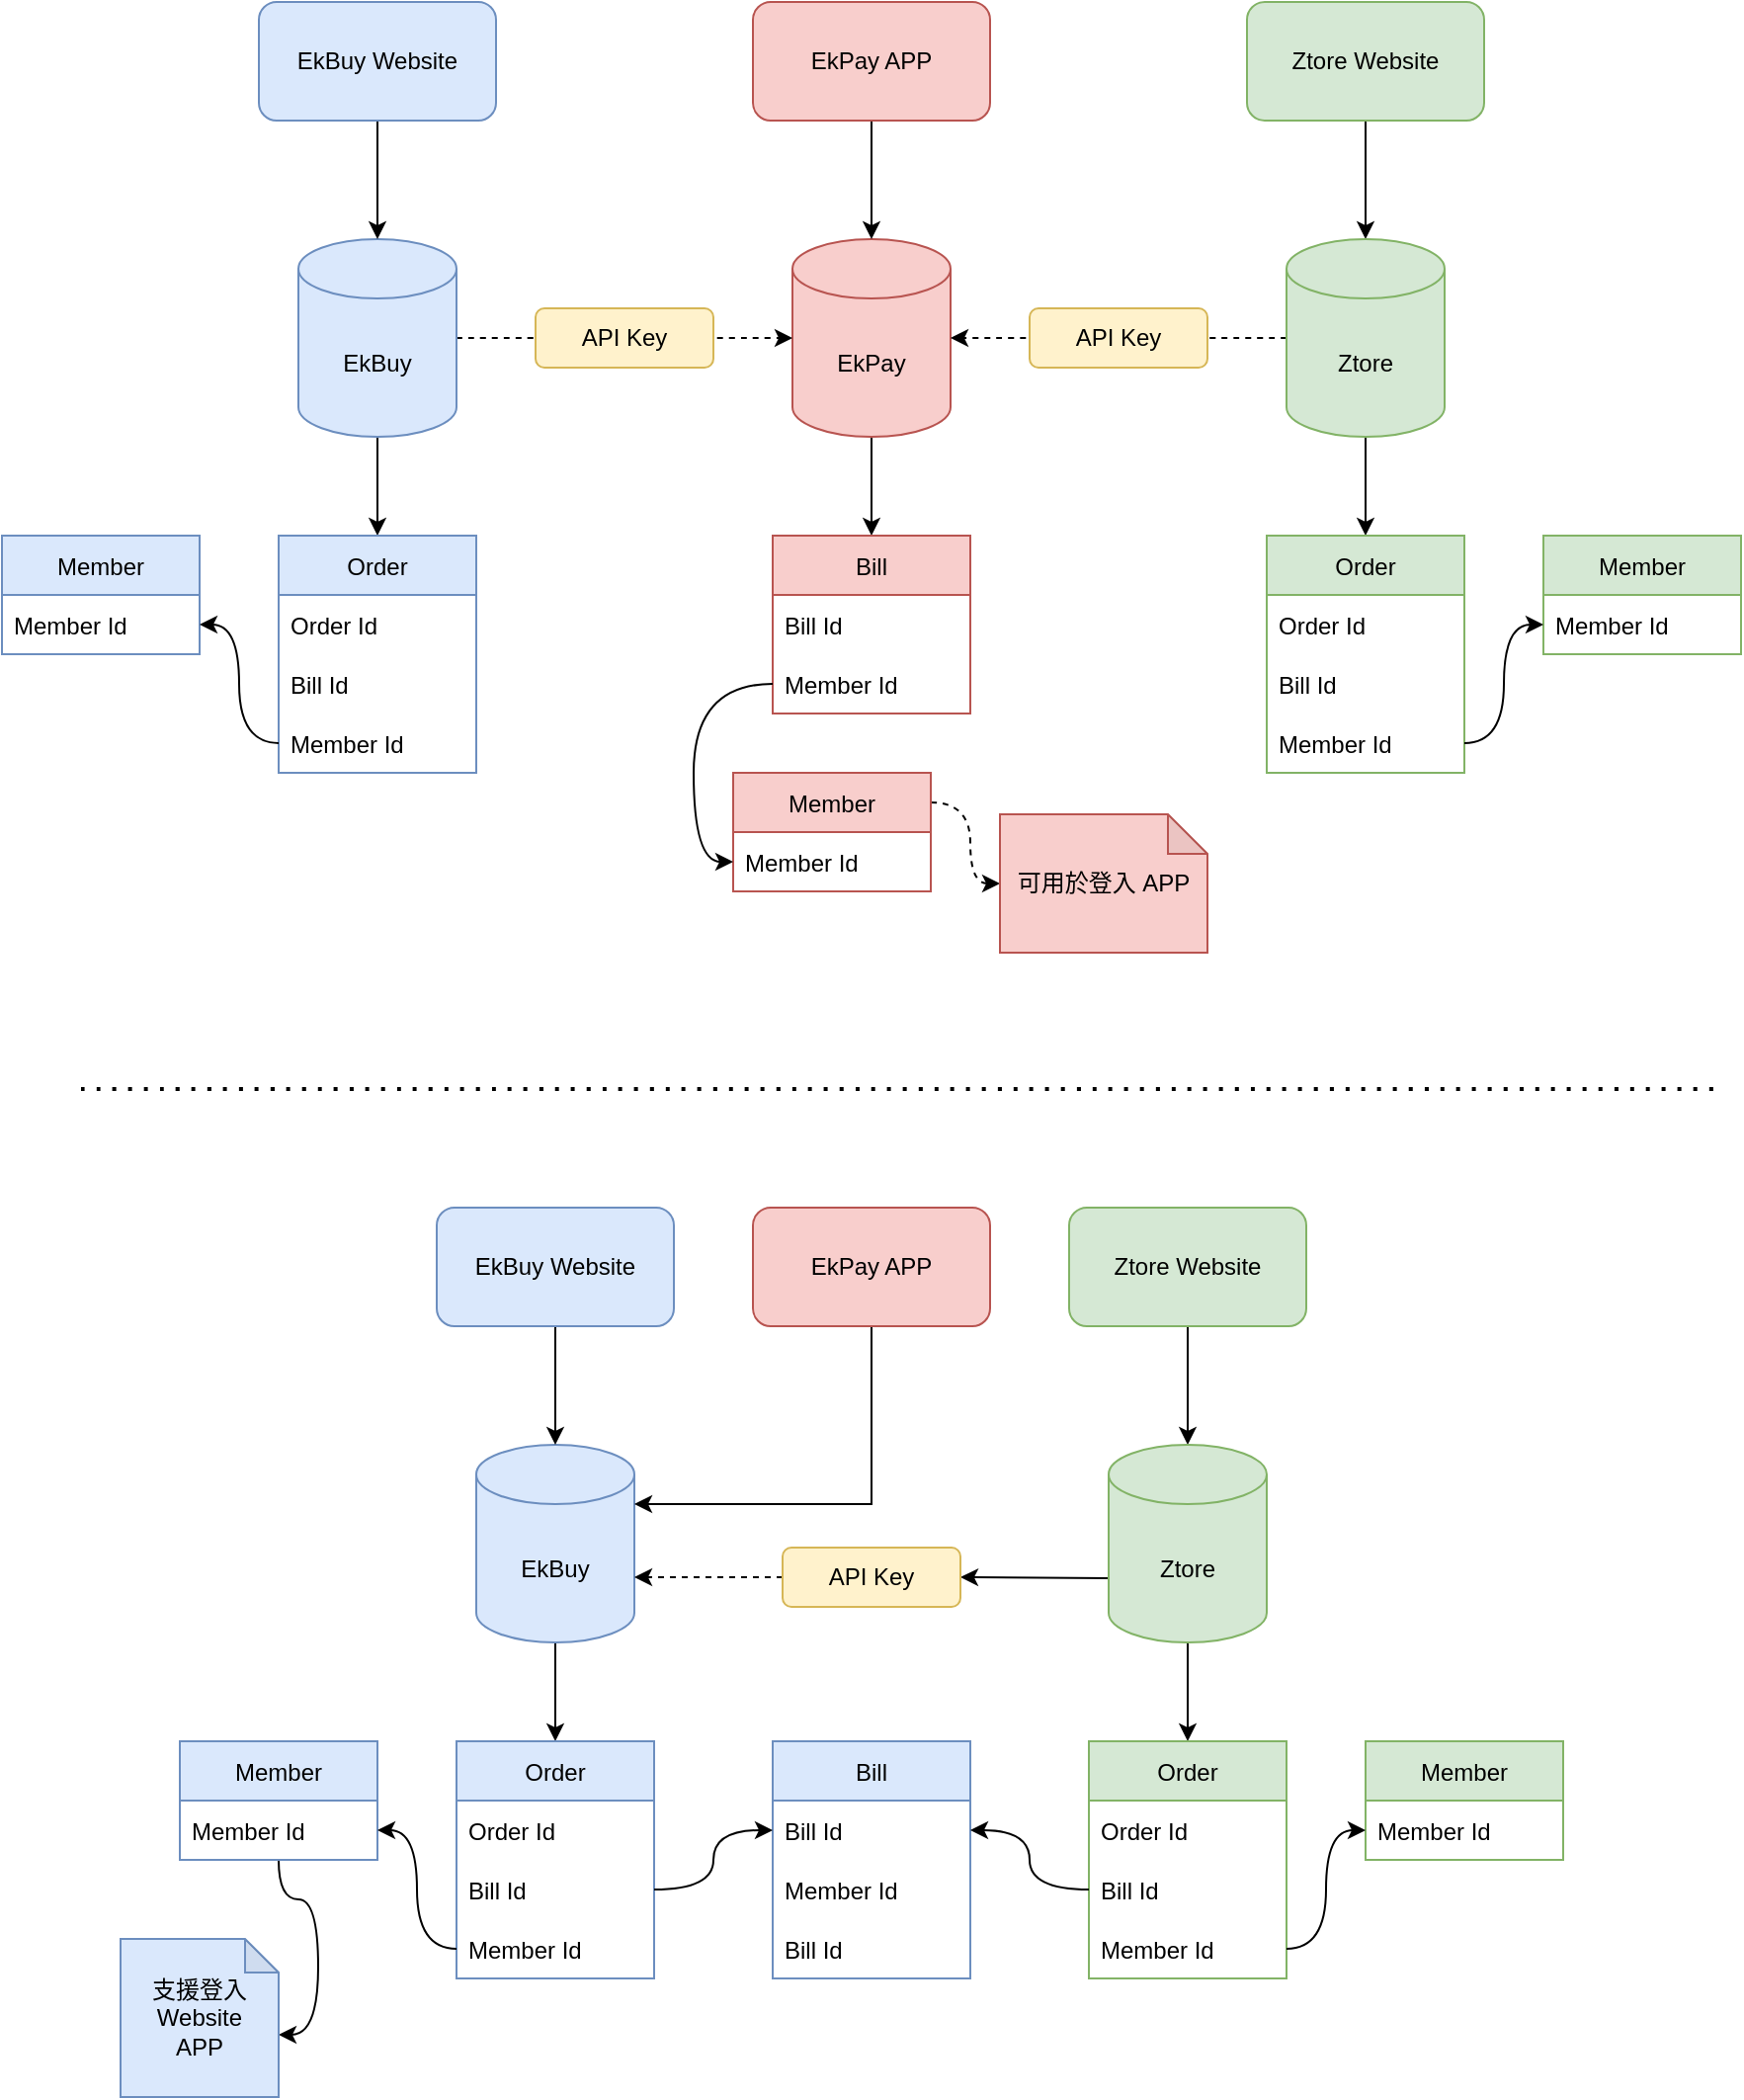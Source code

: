<mxfile version="16.0.0" type="github">
  <diagram id="2_rr5N9nRLOKFVuLbt1i" name="Page-1">
    <mxGraphModel dx="2086" dy="614" grid="1" gridSize="10" guides="1" tooltips="1" connect="1" arrows="1" fold="1" page="1" pageScale="1" pageWidth="827" pageHeight="1169" math="0" shadow="0">
      <root>
        <mxCell id="0" />
        <mxCell id="1" parent="0" />
        <mxCell id="DbHoRCsEsAXjaNjMFUGG-44" style="edgeStyle=orthogonalEdgeStyle;curved=1;rounded=0;sketch=0;orthogonalLoop=1;jettySize=auto;html=1;startArrow=none;startFill=0;entryX=0.5;entryY=0;entryDx=0;entryDy=0;" parent="1" source="ccKt4ejknnOhp8t3WgYh-1" target="DbHoRCsEsAXjaNjMFUGG-29" edge="1">
          <mxGeometry relative="1" as="geometry">
            <mxPoint x="400" y="120" as="targetPoint" />
          </mxGeometry>
        </mxCell>
        <mxCell id="ccKt4ejknnOhp8t3WgYh-1" value="EkPay" style="shape=cylinder3;whiteSpace=wrap;html=1;boundedLbl=1;backgroundOutline=1;size=15;fillColor=#f8cecc;strokeColor=#b85450;" parent="1" vertex="1">
          <mxGeometry x="360" y="170" width="80" height="100" as="geometry" />
        </mxCell>
        <mxCell id="DbHoRCsEsAXjaNjMFUGG-23" style="edgeStyle=orthogonalEdgeStyle;curved=1;rounded=0;sketch=0;orthogonalLoop=1;jettySize=auto;html=1;startArrow=none;startFill=0;entryX=0.5;entryY=0;entryDx=0;entryDy=0;" parent="1" source="ccKt4ejknnOhp8t3WgYh-2" target="DbHoRCsEsAXjaNjMFUGG-19" edge="1">
          <mxGeometry relative="1" as="geometry">
            <mxPoint x="70" y="195" as="targetPoint" />
          </mxGeometry>
        </mxCell>
        <mxCell id="DbHoRCsEsAXjaNjMFUGG-110" style="edgeStyle=orthogonalEdgeStyle;curved=1;rounded=0;sketch=0;orthogonalLoop=1;jettySize=auto;html=1;entryX=0;entryY=0.5;entryDx=0;entryDy=0;entryPerimeter=0;dashed=1;startArrow=none;startFill=0;endArrow=classic;endFill=1;" parent="1" source="ccKt4ejknnOhp8t3WgYh-2" target="ccKt4ejknnOhp8t3WgYh-1" edge="1">
          <mxGeometry relative="1" as="geometry" />
        </mxCell>
        <mxCell id="ccKt4ejknnOhp8t3WgYh-2" value="&lt;font style=&quot;vertical-align: inherit&quot;&gt;&lt;font style=&quot;vertical-align: inherit&quot;&gt;EkBuy&lt;/font&gt;&lt;/font&gt;" style="shape=cylinder3;whiteSpace=wrap;html=1;boundedLbl=1;backgroundOutline=1;size=15;fillColor=#dae8fc;strokeColor=#6c8ebf;" parent="1" vertex="1">
          <mxGeometry x="110" y="170" width="80" height="100" as="geometry" />
        </mxCell>
        <mxCell id="DbHoRCsEsAXjaNjMFUGG-2" style="edgeStyle=orthogonalEdgeStyle;rounded=0;orthogonalLoop=1;jettySize=auto;html=1;entryX=0.5;entryY=0;entryDx=0;entryDy=0;entryPerimeter=0;" parent="1" source="ccKt4ejknnOhp8t3WgYh-3" target="ccKt4ejknnOhp8t3WgYh-2" edge="1">
          <mxGeometry relative="1" as="geometry">
            <Array as="points">
              <mxPoint x="150" y="150" />
              <mxPoint x="150" y="150" />
            </Array>
          </mxGeometry>
        </mxCell>
        <mxCell id="ccKt4ejknnOhp8t3WgYh-3" value="EkBuy Website" style="rounded=1;whiteSpace=wrap;html=1;fillColor=#dae8fc;strokeColor=#6c8ebf;" parent="1" vertex="1">
          <mxGeometry x="90" y="50" width="120" height="60" as="geometry" />
        </mxCell>
        <mxCell id="DbHoRCsEsAXjaNjMFUGG-45" style="edgeStyle=orthogonalEdgeStyle;curved=1;rounded=0;sketch=0;orthogonalLoop=1;jettySize=auto;html=1;startArrow=none;startFill=0;" parent="1" source="DbHoRCsEsAXjaNjMFUGG-1" target="DbHoRCsEsAXjaNjMFUGG-34" edge="1">
          <mxGeometry relative="1" as="geometry" />
        </mxCell>
        <mxCell id="DbHoRCsEsAXjaNjMFUGG-1" value="Ztore Website" style="rounded=1;whiteSpace=wrap;html=1;fillColor=#d5e8d4;strokeColor=#82b366;" parent="1" vertex="1">
          <mxGeometry x="590" y="50" width="120" height="60" as="geometry" />
        </mxCell>
        <mxCell id="DbHoRCsEsAXjaNjMFUGG-19" value="Order" style="swimlane;fontStyle=0;childLayout=stackLayout;horizontal=1;startSize=30;horizontalStack=0;resizeParent=1;resizeParentMax=0;resizeLast=0;collapsible=1;marginBottom=0;fillColor=#dae8fc;strokeColor=#6c8ebf;" parent="1" vertex="1">
          <mxGeometry x="100" y="320" width="100" height="120" as="geometry" />
        </mxCell>
        <mxCell id="DbHoRCsEsAXjaNjMFUGG-20" value="Order Id" style="text;strokeColor=none;fillColor=none;align=left;verticalAlign=middle;spacingLeft=4;spacingRight=4;overflow=hidden;points=[[0,0.5],[1,0.5]];portConstraint=eastwest;rotatable=0;" parent="DbHoRCsEsAXjaNjMFUGG-19" vertex="1">
          <mxGeometry y="30" width="100" height="30" as="geometry" />
        </mxCell>
        <mxCell id="DbHoRCsEsAXjaNjMFUGG-21" value="Bill Id" style="text;strokeColor=none;fillColor=none;align=left;verticalAlign=middle;spacingLeft=4;spacingRight=4;overflow=hidden;points=[[0,0.5],[1,0.5]];portConstraint=eastwest;rotatable=0;" parent="DbHoRCsEsAXjaNjMFUGG-19" vertex="1">
          <mxGeometry y="60" width="100" height="30" as="geometry" />
        </mxCell>
        <mxCell id="DbHoRCsEsAXjaNjMFUGG-22" value="Member Id" style="text;strokeColor=none;fillColor=none;align=left;verticalAlign=middle;spacingLeft=4;spacingRight=4;overflow=hidden;points=[[0,0.5],[1,0.5]];portConstraint=eastwest;rotatable=0;" parent="DbHoRCsEsAXjaNjMFUGG-19" vertex="1">
          <mxGeometry y="90" width="100" height="30" as="geometry" />
        </mxCell>
        <mxCell id="DbHoRCsEsAXjaNjMFUGG-24" value="Member" style="swimlane;fontStyle=0;childLayout=stackLayout;horizontal=1;startSize=30;horizontalStack=0;resizeParent=1;resizeParentMax=0;resizeLast=0;collapsible=1;marginBottom=0;fillColor=#dae8fc;strokeColor=#6c8ebf;" parent="1" vertex="1">
          <mxGeometry x="-40" y="320" width="100" height="60" as="geometry" />
        </mxCell>
        <mxCell id="DbHoRCsEsAXjaNjMFUGG-26" value="Member Id" style="text;strokeColor=none;fillColor=none;align=left;verticalAlign=middle;spacingLeft=4;spacingRight=4;overflow=hidden;points=[[0,0.5],[1,0.5]];portConstraint=eastwest;rotatable=0;" parent="DbHoRCsEsAXjaNjMFUGG-24" vertex="1">
          <mxGeometry y="30" width="100" height="30" as="geometry" />
        </mxCell>
        <mxCell id="DbHoRCsEsAXjaNjMFUGG-28" style="edgeStyle=orthogonalEdgeStyle;curved=1;rounded=0;sketch=0;orthogonalLoop=1;jettySize=auto;html=1;entryX=1;entryY=0.75;entryDx=0;entryDy=0;startArrow=none;startFill=0;" parent="1" source="DbHoRCsEsAXjaNjMFUGG-22" target="DbHoRCsEsAXjaNjMFUGG-24" edge="1">
          <mxGeometry relative="1" as="geometry" />
        </mxCell>
        <mxCell id="DbHoRCsEsAXjaNjMFUGG-29" value="Bill" style="swimlane;fontStyle=0;childLayout=stackLayout;horizontal=1;startSize=30;horizontalStack=0;resizeParent=1;resizeParentMax=0;resizeLast=0;collapsible=1;marginBottom=0;fillColor=#f8cecc;strokeColor=#b85450;" parent="1" vertex="1">
          <mxGeometry x="350" y="320" width="100" height="90" as="geometry" />
        </mxCell>
        <mxCell id="DbHoRCsEsAXjaNjMFUGG-30" value="Bill Id" style="text;strokeColor=none;fillColor=none;align=left;verticalAlign=middle;spacingLeft=4;spacingRight=4;overflow=hidden;points=[[0,0.5],[1,0.5]];portConstraint=eastwest;rotatable=0;" parent="DbHoRCsEsAXjaNjMFUGG-29" vertex="1">
          <mxGeometry y="30" width="100" height="30" as="geometry" />
        </mxCell>
        <mxCell id="DbHoRCsEsAXjaNjMFUGG-31" value="Member Id" style="text;strokeColor=none;fillColor=none;align=left;verticalAlign=middle;spacingLeft=4;spacingRight=4;overflow=hidden;points=[[0,0.5],[1,0.5]];portConstraint=eastwest;rotatable=0;" parent="DbHoRCsEsAXjaNjMFUGG-29" vertex="1">
          <mxGeometry y="60" width="100" height="30" as="geometry" />
        </mxCell>
        <mxCell id="DbHoRCsEsAXjaNjMFUGG-49" value="" style="edgeStyle=orthogonalEdgeStyle;curved=1;rounded=0;sketch=0;orthogonalLoop=1;jettySize=auto;html=1;startArrow=none;startFill=0;dashed=1;" parent="1" source="DbHoRCsEsAXjaNjMFUGG-34" target="ccKt4ejknnOhp8t3WgYh-1" edge="1">
          <mxGeometry relative="1" as="geometry" />
        </mxCell>
        <mxCell id="DbHoRCsEsAXjaNjMFUGG-95" value="" style="edgeStyle=none;rounded=0;sketch=0;orthogonalLoop=1;jettySize=auto;html=1;startArrow=none;startFill=0;" parent="1" source="DbHoRCsEsAXjaNjMFUGG-34" edge="1">
          <mxGeometry relative="1" as="geometry">
            <mxPoint x="650" y="320" as="targetPoint" />
          </mxGeometry>
        </mxCell>
        <mxCell id="DbHoRCsEsAXjaNjMFUGG-34" value="Ztore" style="shape=cylinder3;whiteSpace=wrap;html=1;boundedLbl=1;backgroundOutline=1;size=15;fillColor=#d5e8d4;strokeColor=#82b366;" parent="1" vertex="1">
          <mxGeometry x="610" y="170" width="80" height="100" as="geometry" />
        </mxCell>
        <mxCell id="DbHoRCsEsAXjaNjMFUGG-35" value="Order" style="swimlane;fontStyle=0;childLayout=stackLayout;horizontal=1;startSize=30;horizontalStack=0;resizeParent=1;resizeParentMax=0;resizeLast=0;collapsible=1;marginBottom=0;fillColor=#d5e8d4;strokeColor=#82b366;" parent="1" vertex="1">
          <mxGeometry x="600" y="320" width="100" height="120" as="geometry" />
        </mxCell>
        <mxCell id="DbHoRCsEsAXjaNjMFUGG-36" value="Order Id" style="text;strokeColor=none;fillColor=none;align=left;verticalAlign=middle;spacingLeft=4;spacingRight=4;overflow=hidden;points=[[0,0.5],[1,0.5]];portConstraint=eastwest;rotatable=0;" parent="DbHoRCsEsAXjaNjMFUGG-35" vertex="1">
          <mxGeometry y="30" width="100" height="30" as="geometry" />
        </mxCell>
        <mxCell id="DbHoRCsEsAXjaNjMFUGG-37" value="Bill Id" style="text;strokeColor=none;fillColor=none;align=left;verticalAlign=middle;spacingLeft=4;spacingRight=4;overflow=hidden;points=[[0,0.5],[1,0.5]];portConstraint=eastwest;rotatable=0;" parent="DbHoRCsEsAXjaNjMFUGG-35" vertex="1">
          <mxGeometry y="60" width="100" height="30" as="geometry" />
        </mxCell>
        <mxCell id="DbHoRCsEsAXjaNjMFUGG-38" value="Member Id" style="text;strokeColor=none;fillColor=none;align=left;verticalAlign=middle;spacingLeft=4;spacingRight=4;overflow=hidden;points=[[0,0.5],[1,0.5]];portConstraint=eastwest;rotatable=0;" parent="DbHoRCsEsAXjaNjMFUGG-35" vertex="1">
          <mxGeometry y="90" width="100" height="30" as="geometry" />
        </mxCell>
        <mxCell id="DbHoRCsEsAXjaNjMFUGG-39" value="Member" style="swimlane;fontStyle=0;childLayout=stackLayout;horizontal=1;startSize=30;horizontalStack=0;resizeParent=1;resizeParentMax=0;resizeLast=0;collapsible=1;marginBottom=0;fillColor=#d5e8d4;strokeColor=#82b366;" parent="1" vertex="1">
          <mxGeometry x="740" y="320" width="100" height="60" as="geometry" />
        </mxCell>
        <mxCell id="DbHoRCsEsAXjaNjMFUGG-40" value="Member Id" style="text;strokeColor=none;fillColor=none;align=left;verticalAlign=middle;spacingLeft=4;spacingRight=4;overflow=hidden;points=[[0,0.5],[1,0.5]];portConstraint=eastwest;rotatable=0;" parent="DbHoRCsEsAXjaNjMFUGG-39" vertex="1">
          <mxGeometry y="30" width="100" height="30" as="geometry" />
        </mxCell>
        <mxCell id="DbHoRCsEsAXjaNjMFUGG-48" style="edgeStyle=orthogonalEdgeStyle;curved=1;rounded=0;sketch=0;orthogonalLoop=1;jettySize=auto;html=1;entryX=0;entryY=0.5;entryDx=0;entryDy=0;startArrow=none;startFill=0;exitX=1;exitY=0.5;exitDx=0;exitDy=0;" parent="1" source="DbHoRCsEsAXjaNjMFUGG-38" target="DbHoRCsEsAXjaNjMFUGG-40" edge="1">
          <mxGeometry relative="1" as="geometry" />
        </mxCell>
        <mxCell id="DbHoRCsEsAXjaNjMFUGG-51" style="edgeStyle=orthogonalEdgeStyle;curved=1;rounded=0;sketch=0;orthogonalLoop=1;jettySize=auto;html=1;startArrow=none;startFill=0;" parent="1" source="DbHoRCsEsAXjaNjMFUGG-50" target="ccKt4ejknnOhp8t3WgYh-1" edge="1">
          <mxGeometry relative="1" as="geometry" />
        </mxCell>
        <mxCell id="DbHoRCsEsAXjaNjMFUGG-50" value="EkPay APP" style="rounded=1;whiteSpace=wrap;html=1;fillColor=#f8cecc;strokeColor=#b85450;" parent="1" vertex="1">
          <mxGeometry x="340" y="50" width="120" height="60" as="geometry" />
        </mxCell>
        <mxCell id="DbHoRCsEsAXjaNjMFUGG-55" style="edgeStyle=orthogonalEdgeStyle;curved=1;rounded=0;sketch=0;orthogonalLoop=1;jettySize=auto;html=1;startArrow=none;startFill=0;entryX=0.5;entryY=0;entryDx=0;entryDy=0;" parent="1" source="DbHoRCsEsAXjaNjMFUGG-56" target="DbHoRCsEsAXjaNjMFUGG-61" edge="1">
          <mxGeometry relative="1" as="geometry">
            <mxPoint x="160" y="805" as="targetPoint" />
          </mxGeometry>
        </mxCell>
        <mxCell id="DbHoRCsEsAXjaNjMFUGG-56" value="&lt;font style=&quot;vertical-align: inherit&quot;&gt;&lt;font style=&quot;vertical-align: inherit&quot;&gt;EkBuy&lt;/font&gt;&lt;/font&gt;" style="shape=cylinder3;whiteSpace=wrap;html=1;boundedLbl=1;backgroundOutline=1;size=15;fillColor=#dae8fc;strokeColor=#6c8ebf;" parent="1" vertex="1">
          <mxGeometry x="200" y="780" width="80" height="100" as="geometry" />
        </mxCell>
        <mxCell id="DbHoRCsEsAXjaNjMFUGG-57" style="edgeStyle=orthogonalEdgeStyle;rounded=0;orthogonalLoop=1;jettySize=auto;html=1;entryX=0.5;entryY=0;entryDx=0;entryDy=0;entryPerimeter=0;" parent="1" source="DbHoRCsEsAXjaNjMFUGG-58" target="DbHoRCsEsAXjaNjMFUGG-56" edge="1">
          <mxGeometry relative="1" as="geometry">
            <Array as="points">
              <mxPoint x="240" y="760" />
              <mxPoint x="240" y="760" />
            </Array>
          </mxGeometry>
        </mxCell>
        <mxCell id="DbHoRCsEsAXjaNjMFUGG-58" value="EkBuy Website" style="rounded=1;whiteSpace=wrap;html=1;fillColor=#dae8fc;strokeColor=#6c8ebf;" parent="1" vertex="1">
          <mxGeometry x="180" y="660" width="120" height="60" as="geometry" />
        </mxCell>
        <mxCell id="DbHoRCsEsAXjaNjMFUGG-59" style="edgeStyle=orthogonalEdgeStyle;curved=1;rounded=0;sketch=0;orthogonalLoop=1;jettySize=auto;html=1;startArrow=none;startFill=0;" parent="1" source="DbHoRCsEsAXjaNjMFUGG-60" target="DbHoRCsEsAXjaNjMFUGG-73" edge="1">
          <mxGeometry relative="1" as="geometry" />
        </mxCell>
        <mxCell id="DbHoRCsEsAXjaNjMFUGG-60" value="Ztore Website" style="rounded=1;whiteSpace=wrap;html=1;fillColor=#d5e8d4;strokeColor=#82b366;" parent="1" vertex="1">
          <mxGeometry x="500" y="660" width="120" height="60" as="geometry" />
        </mxCell>
        <mxCell id="DbHoRCsEsAXjaNjMFUGG-61" value="Order" style="swimlane;fontStyle=0;childLayout=stackLayout;horizontal=1;startSize=30;horizontalStack=0;resizeParent=1;resizeParentMax=0;resizeLast=0;collapsible=1;marginBottom=0;fillColor=#dae8fc;strokeColor=#6c8ebf;" parent="1" vertex="1">
          <mxGeometry x="190" y="930" width="100" height="120" as="geometry" />
        </mxCell>
        <mxCell id="DbHoRCsEsAXjaNjMFUGG-62" value="Order Id" style="text;strokeColor=none;fillColor=none;align=left;verticalAlign=middle;spacingLeft=4;spacingRight=4;overflow=hidden;points=[[0,0.5],[1,0.5]];portConstraint=eastwest;rotatable=0;" parent="DbHoRCsEsAXjaNjMFUGG-61" vertex="1">
          <mxGeometry y="30" width="100" height="30" as="geometry" />
        </mxCell>
        <mxCell id="DbHoRCsEsAXjaNjMFUGG-63" value="Bill Id" style="text;strokeColor=none;fillColor=none;align=left;verticalAlign=middle;spacingLeft=4;spacingRight=4;overflow=hidden;points=[[0,0.5],[1,0.5]];portConstraint=eastwest;rotatable=0;" parent="DbHoRCsEsAXjaNjMFUGG-61" vertex="1">
          <mxGeometry y="60" width="100" height="30" as="geometry" />
        </mxCell>
        <mxCell id="DbHoRCsEsAXjaNjMFUGG-64" value="Member Id" style="text;strokeColor=none;fillColor=none;align=left;verticalAlign=middle;spacingLeft=4;spacingRight=4;overflow=hidden;points=[[0,0.5],[1,0.5]];portConstraint=eastwest;rotatable=0;" parent="DbHoRCsEsAXjaNjMFUGG-61" vertex="1">
          <mxGeometry y="90" width="100" height="30" as="geometry" />
        </mxCell>
        <mxCell id="DbHoRCsEsAXjaNjMFUGG-117" style="edgeStyle=orthogonalEdgeStyle;curved=1;rounded=0;sketch=0;orthogonalLoop=1;jettySize=auto;html=1;entryX=0;entryY=0;entryDx=80;entryDy=48.5;entryPerimeter=0;startArrow=none;startFill=0;endArrow=classic;endFill=1;" parent="1" source="DbHoRCsEsAXjaNjMFUGG-65" target="DbHoRCsEsAXjaNjMFUGG-113" edge="1">
          <mxGeometry relative="1" as="geometry" />
        </mxCell>
        <mxCell id="DbHoRCsEsAXjaNjMFUGG-65" value="Member" style="swimlane;fontStyle=0;childLayout=stackLayout;horizontal=1;startSize=30;horizontalStack=0;resizeParent=1;resizeParentMax=0;resizeLast=0;collapsible=1;marginBottom=0;fillColor=#dae8fc;strokeColor=#6c8ebf;" parent="1" vertex="1">
          <mxGeometry x="50" y="930" width="100" height="60" as="geometry" />
        </mxCell>
        <mxCell id="DbHoRCsEsAXjaNjMFUGG-66" value="Member Id" style="text;strokeColor=none;fillColor=none;align=left;verticalAlign=middle;spacingLeft=4;spacingRight=4;overflow=hidden;points=[[0,0.5],[1,0.5]];portConstraint=eastwest;rotatable=0;" parent="DbHoRCsEsAXjaNjMFUGG-65" vertex="1">
          <mxGeometry y="30" width="100" height="30" as="geometry" />
        </mxCell>
        <mxCell id="DbHoRCsEsAXjaNjMFUGG-67" style="edgeStyle=orthogonalEdgeStyle;curved=1;rounded=0;sketch=0;orthogonalLoop=1;jettySize=auto;html=1;entryX=1;entryY=0.75;entryDx=0;entryDy=0;startArrow=none;startFill=0;" parent="1" source="DbHoRCsEsAXjaNjMFUGG-64" target="DbHoRCsEsAXjaNjMFUGG-65" edge="1">
          <mxGeometry relative="1" as="geometry" />
        </mxCell>
        <mxCell id="DbHoRCsEsAXjaNjMFUGG-68" value="Bill" style="swimlane;fontStyle=0;childLayout=stackLayout;horizontal=1;startSize=30;horizontalStack=0;resizeParent=1;resizeParentMax=0;resizeLast=0;collapsible=1;marginBottom=0;fillColor=#dae8fc;strokeColor=#6c8ebf;" parent="1" vertex="1">
          <mxGeometry x="350" y="930" width="100" height="120" as="geometry" />
        </mxCell>
        <mxCell id="DbHoRCsEsAXjaNjMFUGG-69" value="Bill Id" style="text;strokeColor=none;fillColor=none;align=left;verticalAlign=middle;spacingLeft=4;spacingRight=4;overflow=hidden;points=[[0,0.5],[1,0.5]];portConstraint=eastwest;rotatable=0;" parent="DbHoRCsEsAXjaNjMFUGG-68" vertex="1">
          <mxGeometry y="30" width="100" height="30" as="geometry" />
        </mxCell>
        <mxCell id="DbHoRCsEsAXjaNjMFUGG-70" value="Member Id" style="text;strokeColor=none;fillColor=none;align=left;verticalAlign=middle;spacingLeft=4;spacingRight=4;overflow=hidden;points=[[0,0.5],[1,0.5]];portConstraint=eastwest;rotatable=0;" parent="DbHoRCsEsAXjaNjMFUGG-68" vertex="1">
          <mxGeometry y="60" width="100" height="30" as="geometry" />
        </mxCell>
        <mxCell id="DbHoRCsEsAXjaNjMFUGG-71" value="Bill Id" style="text;strokeColor=none;fillColor=none;align=left;verticalAlign=middle;spacingLeft=4;spacingRight=4;overflow=hidden;points=[[0,0.5],[1,0.5]];portConstraint=eastwest;rotatable=0;" parent="DbHoRCsEsAXjaNjMFUGG-68" vertex="1">
          <mxGeometry y="90" width="100" height="30" as="geometry" />
        </mxCell>
        <mxCell id="DbHoRCsEsAXjaNjMFUGG-92" style="edgeStyle=none;rounded=0;sketch=0;orthogonalLoop=1;jettySize=auto;html=1;entryX=1;entryY=0.5;entryDx=0;entryDy=0;startArrow=none;startFill=0;exitX=0;exitY=0;exitDx=0;exitDy=67.5;exitPerimeter=0;" parent="1" source="DbHoRCsEsAXjaNjMFUGG-73" target="DbHoRCsEsAXjaNjMFUGG-90" edge="1">
          <mxGeometry relative="1" as="geometry">
            <mxPoint x="520" y="835" as="sourcePoint" />
          </mxGeometry>
        </mxCell>
        <mxCell id="DbHoRCsEsAXjaNjMFUGG-116" style="edgeStyle=orthogonalEdgeStyle;curved=1;rounded=0;sketch=0;orthogonalLoop=1;jettySize=auto;html=1;entryX=0.5;entryY=0;entryDx=0;entryDy=0;startArrow=none;startFill=0;endArrow=classic;endFill=1;" parent="1" source="DbHoRCsEsAXjaNjMFUGG-73" target="DbHoRCsEsAXjaNjMFUGG-74" edge="1">
          <mxGeometry relative="1" as="geometry" />
        </mxCell>
        <mxCell id="DbHoRCsEsAXjaNjMFUGG-73" value="Ztore" style="shape=cylinder3;whiteSpace=wrap;html=1;boundedLbl=1;backgroundOutline=1;size=15;fillColor=#d5e8d4;strokeColor=#82b366;" parent="1" vertex="1">
          <mxGeometry x="520" y="780" width="80" height="100" as="geometry" />
        </mxCell>
        <mxCell id="DbHoRCsEsAXjaNjMFUGG-74" value="Order" style="swimlane;fontStyle=0;childLayout=stackLayout;horizontal=1;startSize=30;horizontalStack=0;resizeParent=1;resizeParentMax=0;resizeLast=0;collapsible=1;marginBottom=0;fillColor=#d5e8d4;strokeColor=#82b366;" parent="1" vertex="1">
          <mxGeometry x="510" y="930" width="100" height="120" as="geometry" />
        </mxCell>
        <mxCell id="DbHoRCsEsAXjaNjMFUGG-75" value="Order Id" style="text;strokeColor=none;fillColor=none;align=left;verticalAlign=middle;spacingLeft=4;spacingRight=4;overflow=hidden;points=[[0,0.5],[1,0.5]];portConstraint=eastwest;rotatable=0;" parent="DbHoRCsEsAXjaNjMFUGG-74" vertex="1">
          <mxGeometry y="30" width="100" height="30" as="geometry" />
        </mxCell>
        <mxCell id="DbHoRCsEsAXjaNjMFUGG-76" value="Bill Id" style="text;strokeColor=none;fillColor=none;align=left;verticalAlign=middle;spacingLeft=4;spacingRight=4;overflow=hidden;points=[[0,0.5],[1,0.5]];portConstraint=eastwest;rotatable=0;" parent="DbHoRCsEsAXjaNjMFUGG-74" vertex="1">
          <mxGeometry y="60" width="100" height="30" as="geometry" />
        </mxCell>
        <mxCell id="DbHoRCsEsAXjaNjMFUGG-77" value="Member Id" style="text;strokeColor=none;fillColor=none;align=left;verticalAlign=middle;spacingLeft=4;spacingRight=4;overflow=hidden;points=[[0,0.5],[1,0.5]];portConstraint=eastwest;rotatable=0;" parent="DbHoRCsEsAXjaNjMFUGG-74" vertex="1">
          <mxGeometry y="90" width="100" height="30" as="geometry" />
        </mxCell>
        <mxCell id="DbHoRCsEsAXjaNjMFUGG-78" value="Member" style="swimlane;fontStyle=0;childLayout=stackLayout;horizontal=1;startSize=30;horizontalStack=0;resizeParent=1;resizeParentMax=0;resizeLast=0;collapsible=1;marginBottom=0;fillColor=#d5e8d4;strokeColor=#82b366;" parent="1" vertex="1">
          <mxGeometry x="650" y="930" width="100" height="60" as="geometry" />
        </mxCell>
        <mxCell id="DbHoRCsEsAXjaNjMFUGG-79" value="Member Id" style="text;strokeColor=none;fillColor=none;align=left;verticalAlign=middle;spacingLeft=4;spacingRight=4;overflow=hidden;points=[[0,0.5],[1,0.5]];portConstraint=eastwest;rotatable=0;" parent="DbHoRCsEsAXjaNjMFUGG-78" vertex="1">
          <mxGeometry y="30" width="100" height="30" as="geometry" />
        </mxCell>
        <mxCell id="DbHoRCsEsAXjaNjMFUGG-80" style="edgeStyle=orthogonalEdgeStyle;curved=1;rounded=0;sketch=0;orthogonalLoop=1;jettySize=auto;html=1;entryX=0;entryY=0.5;entryDx=0;entryDy=0;startArrow=none;startFill=0;exitX=1;exitY=0.5;exitDx=0;exitDy=0;" parent="1" source="DbHoRCsEsAXjaNjMFUGG-63" target="DbHoRCsEsAXjaNjMFUGG-69" edge="1">
          <mxGeometry relative="1" as="geometry" />
        </mxCell>
        <mxCell id="DbHoRCsEsAXjaNjMFUGG-81" style="edgeStyle=orthogonalEdgeStyle;curved=1;rounded=0;sketch=0;orthogonalLoop=1;jettySize=auto;html=1;entryX=1;entryY=0.5;entryDx=0;entryDy=0;startArrow=none;startFill=0;exitX=0;exitY=0.5;exitDx=0;exitDy=0;" parent="1" source="DbHoRCsEsAXjaNjMFUGG-76" target="DbHoRCsEsAXjaNjMFUGG-69" edge="1">
          <mxGeometry relative="1" as="geometry" />
        </mxCell>
        <mxCell id="DbHoRCsEsAXjaNjMFUGG-82" style="edgeStyle=orthogonalEdgeStyle;curved=1;rounded=0;sketch=0;orthogonalLoop=1;jettySize=auto;html=1;entryX=0;entryY=0.5;entryDx=0;entryDy=0;startArrow=none;startFill=0;exitX=1;exitY=0.5;exitDx=0;exitDy=0;" parent="1" source="DbHoRCsEsAXjaNjMFUGG-77" target="DbHoRCsEsAXjaNjMFUGG-79" edge="1">
          <mxGeometry relative="1" as="geometry" />
        </mxCell>
        <mxCell id="DbHoRCsEsAXjaNjMFUGG-83" style="rounded=0;sketch=0;orthogonalLoop=1;jettySize=auto;html=1;startArrow=none;startFill=0;exitX=0.5;exitY=1;exitDx=0;exitDy=0;" parent="1" source="DbHoRCsEsAXjaNjMFUGG-84" edge="1">
          <mxGeometry relative="1" as="geometry">
            <mxPoint x="280" y="810" as="targetPoint" />
            <Array as="points">
              <mxPoint x="400" y="810" />
            </Array>
          </mxGeometry>
        </mxCell>
        <mxCell id="DbHoRCsEsAXjaNjMFUGG-84" value="EkPay APP" style="rounded=1;whiteSpace=wrap;html=1;fillColor=#f8cecc;strokeColor=#b85450;" parent="1" vertex="1">
          <mxGeometry x="340" y="660" width="120" height="60" as="geometry" />
        </mxCell>
        <mxCell id="DbHoRCsEsAXjaNjMFUGG-85" value="" style="endArrow=none;dashed=1;html=1;dashPattern=1 3;strokeWidth=2;rounded=0;sketch=0;curved=1;" parent="1" edge="1">
          <mxGeometry width="50" height="50" relative="1" as="geometry">
            <mxPoint y="600" as="sourcePoint" />
            <mxPoint x="830" y="600" as="targetPoint" />
          </mxGeometry>
        </mxCell>
        <mxCell id="DbHoRCsEsAXjaNjMFUGG-93" style="edgeStyle=none;rounded=0;sketch=0;orthogonalLoop=1;jettySize=auto;html=1;startArrow=none;startFill=0;dashed=1;" parent="1" source="DbHoRCsEsAXjaNjMFUGG-90" edge="1">
          <mxGeometry relative="1" as="geometry">
            <mxPoint x="280" y="847" as="targetPoint" />
          </mxGeometry>
        </mxCell>
        <mxCell id="DbHoRCsEsAXjaNjMFUGG-90" value="API Key" style="rounded=1;whiteSpace=wrap;html=1;fillColor=#fff2cc;strokeColor=#d6b656;" parent="1" vertex="1">
          <mxGeometry x="355" y="832" width="90" height="30" as="geometry" />
        </mxCell>
        <mxCell id="DbHoRCsEsAXjaNjMFUGG-112" style="edgeStyle=orthogonalEdgeStyle;curved=1;rounded=0;sketch=0;orthogonalLoop=1;jettySize=auto;html=1;exitX=1;exitY=0.25;exitDx=0;exitDy=0;entryX=0;entryY=0.5;entryDx=0;entryDy=0;entryPerimeter=0;dashed=1;startArrow=none;startFill=0;endArrow=classic;endFill=1;" parent="1" source="DbHoRCsEsAXjaNjMFUGG-101" target="DbHoRCsEsAXjaNjMFUGG-111" edge="1">
          <mxGeometry relative="1" as="geometry" />
        </mxCell>
        <mxCell id="DbHoRCsEsAXjaNjMFUGG-101" value="Member" style="swimlane;fontStyle=0;childLayout=stackLayout;horizontal=1;startSize=30;horizontalStack=0;resizeParent=1;resizeParentMax=0;resizeLast=0;collapsible=1;marginBottom=0;fillColor=#f8cecc;strokeColor=#b85450;" parent="1" vertex="1">
          <mxGeometry x="330" y="440" width="100" height="60" as="geometry" />
        </mxCell>
        <mxCell id="DbHoRCsEsAXjaNjMFUGG-103" value="Member Id" style="text;strokeColor=none;fillColor=none;align=left;verticalAlign=middle;spacingLeft=4;spacingRight=4;overflow=hidden;points=[[0,0.5],[1,0.5]];portConstraint=eastwest;rotatable=0;" parent="DbHoRCsEsAXjaNjMFUGG-101" vertex="1">
          <mxGeometry y="30" width="100" height="30" as="geometry" />
        </mxCell>
        <mxCell id="DbHoRCsEsAXjaNjMFUGG-104" style="edgeStyle=orthogonalEdgeStyle;rounded=0;sketch=0;orthogonalLoop=1;jettySize=auto;html=1;entryX=0;entryY=0.5;entryDx=0;entryDy=0;startArrow=none;startFill=0;curved=1;" parent="1" source="DbHoRCsEsAXjaNjMFUGG-31" target="DbHoRCsEsAXjaNjMFUGG-103" edge="1">
          <mxGeometry relative="1" as="geometry" />
        </mxCell>
        <mxCell id="DbHoRCsEsAXjaNjMFUGG-106" value="API Key" style="rounded=1;whiteSpace=wrap;html=1;fillColor=#fff2cc;strokeColor=#d6b656;" parent="1" vertex="1">
          <mxGeometry x="480" y="205" width="90" height="30" as="geometry" />
        </mxCell>
        <mxCell id="DbHoRCsEsAXjaNjMFUGG-107" value="API Key" style="rounded=1;whiteSpace=wrap;html=1;fillColor=#fff2cc;strokeColor=#d6b656;" parent="1" vertex="1">
          <mxGeometry x="230" y="205" width="90" height="30" as="geometry" />
        </mxCell>
        <mxCell id="DbHoRCsEsAXjaNjMFUGG-111" value="可用於登入 APP" style="shape=note;whiteSpace=wrap;html=1;backgroundOutline=1;darkOpacity=0.05;fillColor=#f8cecc;size=20;strokeColor=#b85450;" parent="1" vertex="1">
          <mxGeometry x="465" y="461" width="105" height="70" as="geometry" />
        </mxCell>
        <mxCell id="DbHoRCsEsAXjaNjMFUGG-113" value="支援登入&lt;br&gt;Website&lt;br&gt;APP" style="shape=note;whiteSpace=wrap;html=1;backgroundOutline=1;darkOpacity=0.05;fillColor=#dae8fc;size=17;strokeColor=#6c8ebf;" parent="1" vertex="1">
          <mxGeometry x="20" y="1030" width="80" height="80" as="geometry" />
        </mxCell>
      </root>
    </mxGraphModel>
  </diagram>
</mxfile>

